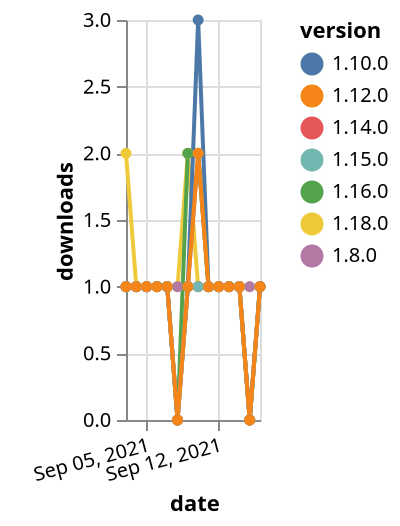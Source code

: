 {"$schema": "https://vega.github.io/schema/vega-lite/v5.json", "description": "A simple bar chart with embedded data.", "data": {"values": [{"date": "2021-09-03", "total": 114, "delta": 2, "version": "1.18.0"}, {"date": "2021-09-04", "total": 115, "delta": 1, "version": "1.18.0"}, {"date": "2021-09-05", "total": 116, "delta": 1, "version": "1.18.0"}, {"date": "2021-09-06", "total": 117, "delta": 1, "version": "1.18.0"}, {"date": "2021-09-07", "total": 118, "delta": 1, "version": "1.18.0"}, {"date": "2021-09-08", "total": 119, "delta": 1, "version": "1.18.0"}, {"date": "2021-09-09", "total": 121, "delta": 2, "version": "1.18.0"}, {"date": "2021-09-10", "total": 122, "delta": 1, "version": "1.18.0"}, {"date": "2021-09-11", "total": 123, "delta": 1, "version": "1.18.0"}, {"date": "2021-09-12", "total": 124, "delta": 1, "version": "1.18.0"}, {"date": "2021-09-13", "total": 125, "delta": 1, "version": "1.18.0"}, {"date": "2021-09-14", "total": 126, "delta": 1, "version": "1.18.0"}, {"date": "2021-09-15", "total": 126, "delta": 0, "version": "1.18.0"}, {"date": "2021-09-16", "total": 127, "delta": 1, "version": "1.18.0"}, {"date": "2021-09-03", "total": 206, "delta": 1, "version": "1.8.0"}, {"date": "2021-09-04", "total": 207, "delta": 1, "version": "1.8.0"}, {"date": "2021-09-05", "total": 208, "delta": 1, "version": "1.8.0"}, {"date": "2021-09-06", "total": 209, "delta": 1, "version": "1.8.0"}, {"date": "2021-09-07", "total": 210, "delta": 1, "version": "1.8.0"}, {"date": "2021-09-08", "total": 211, "delta": 1, "version": "1.8.0"}, {"date": "2021-09-09", "total": 212, "delta": 1, "version": "1.8.0"}, {"date": "2021-09-10", "total": 214, "delta": 2, "version": "1.8.0"}, {"date": "2021-09-11", "total": 215, "delta": 1, "version": "1.8.0"}, {"date": "2021-09-12", "total": 216, "delta": 1, "version": "1.8.0"}, {"date": "2021-09-13", "total": 217, "delta": 1, "version": "1.8.0"}, {"date": "2021-09-14", "total": 218, "delta": 1, "version": "1.8.0"}, {"date": "2021-09-15", "total": 219, "delta": 1, "version": "1.8.0"}, {"date": "2021-09-16", "total": 220, "delta": 1, "version": "1.8.0"}, {"date": "2021-09-03", "total": 276, "delta": 1, "version": "1.10.0"}, {"date": "2021-09-04", "total": 277, "delta": 1, "version": "1.10.0"}, {"date": "2021-09-05", "total": 278, "delta": 1, "version": "1.10.0"}, {"date": "2021-09-06", "total": 279, "delta": 1, "version": "1.10.0"}, {"date": "2021-09-07", "total": 280, "delta": 1, "version": "1.10.0"}, {"date": "2021-09-08", "total": 280, "delta": 0, "version": "1.10.0"}, {"date": "2021-09-09", "total": 281, "delta": 1, "version": "1.10.0"}, {"date": "2021-09-10", "total": 284, "delta": 3, "version": "1.10.0"}, {"date": "2021-09-11", "total": 285, "delta": 1, "version": "1.10.0"}, {"date": "2021-09-12", "total": 286, "delta": 1, "version": "1.10.0"}, {"date": "2021-09-13", "total": 287, "delta": 1, "version": "1.10.0"}, {"date": "2021-09-14", "total": 288, "delta": 1, "version": "1.10.0"}, {"date": "2021-09-15", "total": 288, "delta": 0, "version": "1.10.0"}, {"date": "2021-09-16", "total": 289, "delta": 1, "version": "1.10.0"}, {"date": "2021-09-03", "total": 159, "delta": 1, "version": "1.16.0"}, {"date": "2021-09-04", "total": 160, "delta": 1, "version": "1.16.0"}, {"date": "2021-09-05", "total": 161, "delta": 1, "version": "1.16.0"}, {"date": "2021-09-06", "total": 162, "delta": 1, "version": "1.16.0"}, {"date": "2021-09-07", "total": 163, "delta": 1, "version": "1.16.0"}, {"date": "2021-09-08", "total": 163, "delta": 0, "version": "1.16.0"}, {"date": "2021-09-09", "total": 165, "delta": 2, "version": "1.16.0"}, {"date": "2021-09-10", "total": 167, "delta": 2, "version": "1.16.0"}, {"date": "2021-09-11", "total": 168, "delta": 1, "version": "1.16.0"}, {"date": "2021-09-12", "total": 169, "delta": 1, "version": "1.16.0"}, {"date": "2021-09-13", "total": 170, "delta": 1, "version": "1.16.0"}, {"date": "2021-09-14", "total": 171, "delta": 1, "version": "1.16.0"}, {"date": "2021-09-15", "total": 171, "delta": 0, "version": "1.16.0"}, {"date": "2021-09-16", "total": 172, "delta": 1, "version": "1.16.0"}, {"date": "2021-09-03", "total": 145, "delta": 1, "version": "1.14.0"}, {"date": "2021-09-04", "total": 146, "delta": 1, "version": "1.14.0"}, {"date": "2021-09-05", "total": 147, "delta": 1, "version": "1.14.0"}, {"date": "2021-09-06", "total": 148, "delta": 1, "version": "1.14.0"}, {"date": "2021-09-07", "total": 149, "delta": 1, "version": "1.14.0"}, {"date": "2021-09-08", "total": 149, "delta": 0, "version": "1.14.0"}, {"date": "2021-09-09", "total": 150, "delta": 1, "version": "1.14.0"}, {"date": "2021-09-10", "total": 151, "delta": 1, "version": "1.14.0"}, {"date": "2021-09-11", "total": 152, "delta": 1, "version": "1.14.0"}, {"date": "2021-09-12", "total": 153, "delta": 1, "version": "1.14.0"}, {"date": "2021-09-13", "total": 154, "delta": 1, "version": "1.14.0"}, {"date": "2021-09-14", "total": 155, "delta": 1, "version": "1.14.0"}, {"date": "2021-09-15", "total": 155, "delta": 0, "version": "1.14.0"}, {"date": "2021-09-16", "total": 156, "delta": 1, "version": "1.14.0"}, {"date": "2021-09-03", "total": 132, "delta": 1, "version": "1.15.0"}, {"date": "2021-09-04", "total": 133, "delta": 1, "version": "1.15.0"}, {"date": "2021-09-05", "total": 134, "delta": 1, "version": "1.15.0"}, {"date": "2021-09-06", "total": 135, "delta": 1, "version": "1.15.0"}, {"date": "2021-09-07", "total": 136, "delta": 1, "version": "1.15.0"}, {"date": "2021-09-08", "total": 136, "delta": 0, "version": "1.15.0"}, {"date": "2021-09-09", "total": 137, "delta": 1, "version": "1.15.0"}, {"date": "2021-09-10", "total": 138, "delta": 1, "version": "1.15.0"}, {"date": "2021-09-11", "total": 139, "delta": 1, "version": "1.15.0"}, {"date": "2021-09-12", "total": 140, "delta": 1, "version": "1.15.0"}, {"date": "2021-09-13", "total": 141, "delta": 1, "version": "1.15.0"}, {"date": "2021-09-14", "total": 142, "delta": 1, "version": "1.15.0"}, {"date": "2021-09-15", "total": 142, "delta": 0, "version": "1.15.0"}, {"date": "2021-09-16", "total": 143, "delta": 1, "version": "1.15.0"}, {"date": "2021-09-03", "total": 174, "delta": 1, "version": "1.12.0"}, {"date": "2021-09-04", "total": 175, "delta": 1, "version": "1.12.0"}, {"date": "2021-09-05", "total": 176, "delta": 1, "version": "1.12.0"}, {"date": "2021-09-06", "total": 177, "delta": 1, "version": "1.12.0"}, {"date": "2021-09-07", "total": 178, "delta": 1, "version": "1.12.0"}, {"date": "2021-09-08", "total": 178, "delta": 0, "version": "1.12.0"}, {"date": "2021-09-09", "total": 179, "delta": 1, "version": "1.12.0"}, {"date": "2021-09-10", "total": 181, "delta": 2, "version": "1.12.0"}, {"date": "2021-09-11", "total": 182, "delta": 1, "version": "1.12.0"}, {"date": "2021-09-12", "total": 183, "delta": 1, "version": "1.12.0"}, {"date": "2021-09-13", "total": 184, "delta": 1, "version": "1.12.0"}, {"date": "2021-09-14", "total": 185, "delta": 1, "version": "1.12.0"}, {"date": "2021-09-15", "total": 185, "delta": 0, "version": "1.12.0"}, {"date": "2021-09-16", "total": 186, "delta": 1, "version": "1.12.0"}]}, "width": "container", "mark": {"type": "line", "point": {"filled": true}}, "encoding": {"x": {"field": "date", "type": "temporal", "timeUnit": "yearmonthdate", "title": "date", "axis": {"labelAngle": -15}}, "y": {"field": "delta", "type": "quantitative", "title": "downloads"}, "color": {"field": "version", "type": "nominal"}, "tooltip": {"field": "delta"}}}